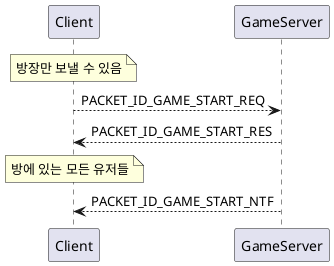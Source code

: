 @startuml
note over Client: 방장만 보낼 수 있음
Client --> GameServer: PACKET_ID_GAME_START_REQ

GameServer --> Client: PACKET_ID_GAME_START_RES

note over Client: 방에 있는 모든 유저들
GameServer --> Client: PACKET_ID_GAME_START_NTF
@enduml
